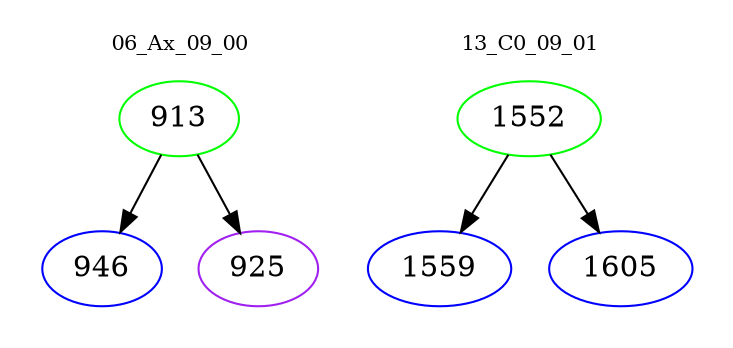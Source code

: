 digraph{
subgraph cluster_0 {
color = white
label = "06_Ax_09_00";
fontsize=10;
T0_913 [label="913", color="green"]
T0_913 -> T0_946 [color="black"]
T0_946 [label="946", color="blue"]
T0_913 -> T0_925 [color="black"]
T0_925 [label="925", color="purple"]
}
subgraph cluster_1 {
color = white
label = "13_C0_09_01";
fontsize=10;
T1_1552 [label="1552", color="green"]
T1_1552 -> T1_1559 [color="black"]
T1_1559 [label="1559", color="blue"]
T1_1552 -> T1_1605 [color="black"]
T1_1605 [label="1605", color="blue"]
}
}
